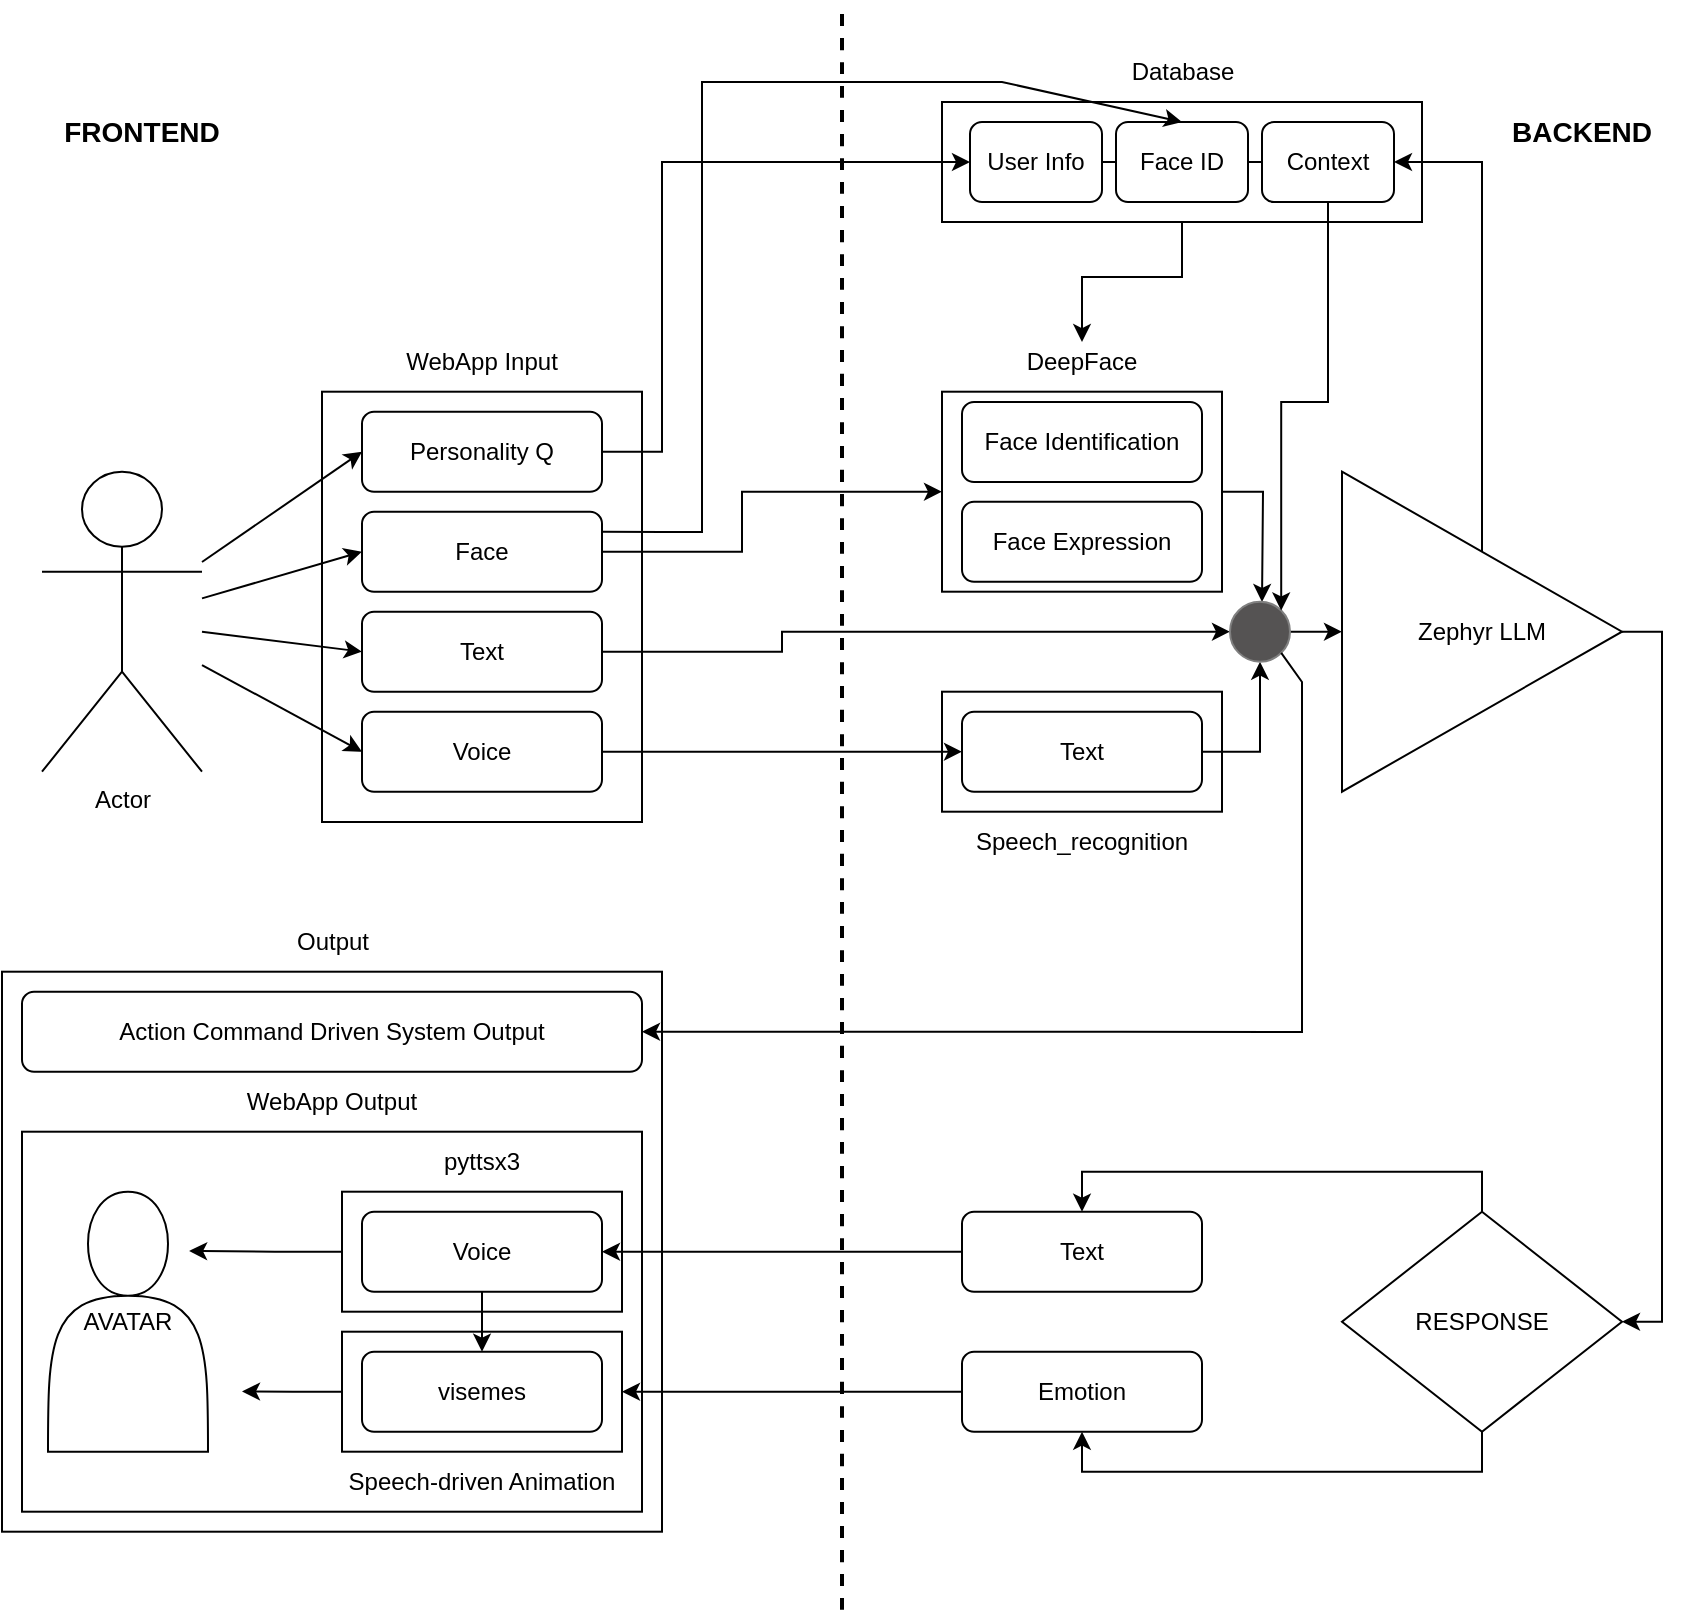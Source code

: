 <mxfile version="24.2.7" type="device">
  <diagram name="Page-1" id="-y3Bae4tI20VExq_1qtj">
    <mxGraphModel dx="1215" dy="647" grid="1" gridSize="10" guides="1" tooltips="1" connect="1" arrows="1" fold="1" page="1" pageScale="1" pageWidth="827" pageHeight="1169" math="0" shadow="0">
      <root>
        <mxCell id="0" />
        <mxCell id="1" parent="0" />
        <mxCell id="lA94gcOte_OkTWc4to1x-2" value="" style="rounded=0;whiteSpace=wrap;html=1;" parent="1" vertex="1">
          <mxGeometry x="20" y="604.85" width="330" height="280" as="geometry" />
        </mxCell>
        <mxCell id="9tDPQ-F5tBuBTvyauGK9-59" value="" style="rounded=0;whiteSpace=wrap;html=1;" parent="1" vertex="1">
          <mxGeometry x="30" y="684.85" width="310" height="190" as="geometry" />
        </mxCell>
        <mxCell id="9tDPQ-F5tBuBTvyauGK9-55" value="" style="rounded=0;whiteSpace=wrap;html=1;" parent="1" vertex="1">
          <mxGeometry x="190" y="714.85" width="140" height="60" as="geometry" />
        </mxCell>
        <mxCell id="9tDPQ-F5tBuBTvyauGK9-57" style="edgeStyle=orthogonalEdgeStyle;rounded=0;orthogonalLoop=1;jettySize=auto;html=1;exitX=0;exitY=0.5;exitDx=0;exitDy=0;" parent="1" source="9tDPQ-F5tBuBTvyauGK9-44" edge="1">
          <mxGeometry relative="1" as="geometry">
            <mxPoint x="140" y="814.739" as="targetPoint" />
          </mxGeometry>
        </mxCell>
        <mxCell id="9tDPQ-F5tBuBTvyauGK9-44" value="" style="rounded=0;whiteSpace=wrap;html=1;" parent="1" vertex="1">
          <mxGeometry x="190" y="784.85" width="140" height="60" as="geometry" />
        </mxCell>
        <mxCell id="9tDPQ-F5tBuBTvyauGK9-21" value="" style="rounded=0;whiteSpace=wrap;html=1;" parent="1" vertex="1">
          <mxGeometry x="490" y="464.85" width="140" height="60" as="geometry" />
        </mxCell>
        <mxCell id="9tDPQ-F5tBuBTvyauGK9-1" value="Actor" style="shape=umlActor;verticalLabelPosition=bottom;verticalAlign=top;html=1;outlineConnect=0;" parent="1" vertex="1">
          <mxGeometry x="40" y="354.85" width="80" height="150" as="geometry" />
        </mxCell>
        <mxCell id="9tDPQ-F5tBuBTvyauGK9-9" value="" style="rounded=0;whiteSpace=wrap;html=1;" parent="1" vertex="1">
          <mxGeometry x="180" y="314.85" width="160" height="215.15" as="geometry" />
        </mxCell>
        <mxCell id="cdbhqoS1kuBSXF2WR8cu-3" style="edgeStyle=orthogonalEdgeStyle;rounded=0;orthogonalLoop=1;jettySize=auto;html=1;exitX=1;exitY=0.5;exitDx=0;exitDy=0;entryX=0;entryY=0.5;entryDx=0;entryDy=0;" edge="1" parent="1" source="9tDPQ-F5tBuBTvyauGK9-2" target="9tDPQ-F5tBuBTvyauGK9-12">
          <mxGeometry relative="1" as="geometry">
            <Array as="points">
              <mxPoint x="390" y="395" />
              <mxPoint x="390" y="365" />
            </Array>
          </mxGeometry>
        </mxCell>
        <mxCell id="9tDPQ-F5tBuBTvyauGK9-2" value="Face" style="rounded=1;whiteSpace=wrap;html=1;" parent="1" vertex="1">
          <mxGeometry x="200" y="374.85" width="120" height="40" as="geometry" />
        </mxCell>
        <mxCell id="9tDPQ-F5tBuBTvyauGK9-29" style="edgeStyle=orthogonalEdgeStyle;rounded=0;orthogonalLoop=1;jettySize=auto;html=1;exitX=1;exitY=0.5;exitDx=0;exitDy=0;entryX=0;entryY=0.5;entryDx=0;entryDy=0;" parent="1" source="9tDPQ-F5tBuBTvyauGK9-4" target="9tDPQ-F5tBuBTvyauGK9-28" edge="1">
          <mxGeometry relative="1" as="geometry">
            <Array as="points">
              <mxPoint x="410" y="445" />
              <mxPoint x="410" y="435" />
            </Array>
          </mxGeometry>
        </mxCell>
        <mxCell id="9tDPQ-F5tBuBTvyauGK9-4" value="Text" style="rounded=1;whiteSpace=wrap;html=1;" parent="1" vertex="1">
          <mxGeometry x="200" y="424.85" width="120" height="40" as="geometry" />
        </mxCell>
        <mxCell id="9tDPQ-F5tBuBTvyauGK9-5" value="Voice" style="rounded=1;whiteSpace=wrap;html=1;" parent="1" vertex="1">
          <mxGeometry x="200" y="474.85" width="120" height="40" as="geometry" />
        </mxCell>
        <mxCell id="9tDPQ-F5tBuBTvyauGK9-6" value="" style="endArrow=classic;html=1;rounded=0;entryX=0;entryY=0.5;entryDx=0;entryDy=0;" parent="1" source="9tDPQ-F5tBuBTvyauGK9-1" target="9tDPQ-F5tBuBTvyauGK9-2" edge="1">
          <mxGeometry width="50" height="50" relative="1" as="geometry">
            <mxPoint x="260" y="474.85" as="sourcePoint" />
            <mxPoint x="310" y="424.85" as="targetPoint" />
          </mxGeometry>
        </mxCell>
        <mxCell id="9tDPQ-F5tBuBTvyauGK9-7" value="" style="endArrow=classic;html=1;rounded=0;entryX=0;entryY=0.5;entryDx=0;entryDy=0;" parent="1" source="9tDPQ-F5tBuBTvyauGK9-1" target="9tDPQ-F5tBuBTvyauGK9-4" edge="1">
          <mxGeometry width="50" height="50" relative="1" as="geometry">
            <mxPoint x="260" y="474.85" as="sourcePoint" />
            <mxPoint x="310" y="424.85" as="targetPoint" />
          </mxGeometry>
        </mxCell>
        <mxCell id="9tDPQ-F5tBuBTvyauGK9-8" value="" style="endArrow=classic;html=1;rounded=0;entryX=0;entryY=0.5;entryDx=0;entryDy=0;" parent="1" source="9tDPQ-F5tBuBTvyauGK9-1" target="9tDPQ-F5tBuBTvyauGK9-5" edge="1">
          <mxGeometry width="50" height="50" relative="1" as="geometry">
            <mxPoint x="130" y="454.85" as="sourcePoint" />
            <mxPoint x="210" y="439.85" as="targetPoint" />
          </mxGeometry>
        </mxCell>
        <mxCell id="9tDPQ-F5tBuBTvyauGK9-10" value="WebApp Input" style="text;html=1;align=center;verticalAlign=middle;whiteSpace=wrap;rounded=0;" parent="1" vertex="1">
          <mxGeometry x="215" y="284.85" width="90" height="30" as="geometry" />
        </mxCell>
        <mxCell id="cdbhqoS1kuBSXF2WR8cu-34" style="edgeStyle=orthogonalEdgeStyle;rounded=0;orthogonalLoop=1;jettySize=auto;html=1;exitX=1;exitY=0.5;exitDx=0;exitDy=0;" edge="1" parent="1" source="9tDPQ-F5tBuBTvyauGK9-12">
          <mxGeometry relative="1" as="geometry">
            <mxPoint x="650" y="420" as="targetPoint" />
          </mxGeometry>
        </mxCell>
        <mxCell id="9tDPQ-F5tBuBTvyauGK9-12" value="" style="rounded=0;whiteSpace=wrap;html=1;" parent="1" vertex="1">
          <mxGeometry x="490" y="314.85" width="140" height="100" as="geometry" />
        </mxCell>
        <mxCell id="9tDPQ-F5tBuBTvyauGK9-13" value="Face Identification" style="rounded=1;whiteSpace=wrap;html=1;" parent="1" vertex="1">
          <mxGeometry x="500" y="320" width="120" height="40" as="geometry" />
        </mxCell>
        <mxCell id="9tDPQ-F5tBuBTvyauGK9-14" value="Face Expression" style="rounded=1;whiteSpace=wrap;html=1;" parent="1" vertex="1">
          <mxGeometry x="500" y="369.85" width="120" height="40" as="geometry" />
        </mxCell>
        <mxCell id="9tDPQ-F5tBuBTvyauGK9-16" value="DeepFace" style="text;html=1;align=center;verticalAlign=middle;whiteSpace=wrap;rounded=0;" parent="1" vertex="1">
          <mxGeometry x="530" y="284.85" width="60" height="30" as="geometry" />
        </mxCell>
        <mxCell id="cdbhqoS1kuBSXF2WR8cu-23" style="edgeStyle=orthogonalEdgeStyle;rounded=0;orthogonalLoop=1;jettySize=auto;html=1;exitX=1;exitY=0.5;exitDx=0;exitDy=0;entryX=0.5;entryY=1;entryDx=0;entryDy=0;" edge="1" parent="1" source="9tDPQ-F5tBuBTvyauGK9-19" target="9tDPQ-F5tBuBTvyauGK9-28">
          <mxGeometry relative="1" as="geometry" />
        </mxCell>
        <mxCell id="9tDPQ-F5tBuBTvyauGK9-19" value="Text" style="rounded=1;whiteSpace=wrap;html=1;" parent="1" vertex="1">
          <mxGeometry x="500" y="474.85" width="120" height="40" as="geometry" />
        </mxCell>
        <mxCell id="9tDPQ-F5tBuBTvyauGK9-20" value="" style="endArrow=classic;html=1;rounded=0;exitX=1;exitY=0.5;exitDx=0;exitDy=0;entryX=0;entryY=0.5;entryDx=0;entryDy=0;" parent="1" source="9tDPQ-F5tBuBTvyauGK9-5" target="9tDPQ-F5tBuBTvyauGK9-19" edge="1">
          <mxGeometry width="50" height="50" relative="1" as="geometry">
            <mxPoint x="390" y="474.85" as="sourcePoint" />
            <mxPoint x="440" y="424.85" as="targetPoint" />
          </mxGeometry>
        </mxCell>
        <mxCell id="9tDPQ-F5tBuBTvyauGK9-23" value="Speech_recognition" style="text;html=1;align=center;verticalAlign=middle;whiteSpace=wrap;rounded=0;" parent="1" vertex="1">
          <mxGeometry x="530" y="524.85" width="60" height="30" as="geometry" />
        </mxCell>
        <mxCell id="9tDPQ-F5tBuBTvyauGK9-33" style="edgeStyle=orthogonalEdgeStyle;rounded=0;orthogonalLoop=1;jettySize=auto;html=1;exitX=1;exitY=0.5;exitDx=0;exitDy=0;entryX=1;entryY=0.5;entryDx=0;entryDy=0;" parent="1" source="9tDPQ-F5tBuBTvyauGK9-24" target="9tDPQ-F5tBuBTvyauGK9-32" edge="1">
          <mxGeometry relative="1" as="geometry" />
        </mxCell>
        <mxCell id="9tDPQ-F5tBuBTvyauGK9-24" value="Zephyr LLM" style="triangle;whiteSpace=wrap;html=1;" parent="1" vertex="1">
          <mxGeometry x="690" y="354.85" width="140" height="160" as="geometry" />
        </mxCell>
        <mxCell id="9tDPQ-F5tBuBTvyauGK9-31" style="edgeStyle=orthogonalEdgeStyle;rounded=0;orthogonalLoop=1;jettySize=auto;html=1;exitX=1;exitY=0.5;exitDx=0;exitDy=0;entryX=0;entryY=0.5;entryDx=0;entryDy=0;" parent="1" source="9tDPQ-F5tBuBTvyauGK9-28" target="9tDPQ-F5tBuBTvyauGK9-24" edge="1">
          <mxGeometry relative="1" as="geometry" />
        </mxCell>
        <mxCell id="9tDPQ-F5tBuBTvyauGK9-28" value="" style="ellipse;whiteSpace=wrap;html=1;aspect=fixed;strokeColor=#808080;fillColor=#555353;" parent="1" vertex="1">
          <mxGeometry x="634" y="419.85" width="30" height="30" as="geometry" />
        </mxCell>
        <mxCell id="9tDPQ-F5tBuBTvyauGK9-47" style="edgeStyle=orthogonalEdgeStyle;rounded=0;orthogonalLoop=1;jettySize=auto;html=1;exitX=0.5;exitY=0;exitDx=0;exitDy=0;entryX=0.5;entryY=0;entryDx=0;entryDy=0;" parent="1" source="9tDPQ-F5tBuBTvyauGK9-32" target="9tDPQ-F5tBuBTvyauGK9-35" edge="1">
          <mxGeometry relative="1" as="geometry" />
        </mxCell>
        <mxCell id="9tDPQ-F5tBuBTvyauGK9-48" style="edgeStyle=orthogonalEdgeStyle;rounded=0;orthogonalLoop=1;jettySize=auto;html=1;exitX=0.5;exitY=1;exitDx=0;exitDy=0;entryX=0.5;entryY=1;entryDx=0;entryDy=0;" parent="1" source="9tDPQ-F5tBuBTvyauGK9-32" target="9tDPQ-F5tBuBTvyauGK9-38" edge="1">
          <mxGeometry relative="1" as="geometry" />
        </mxCell>
        <mxCell id="9tDPQ-F5tBuBTvyauGK9-32" value="RESPONSE" style="rhombus;whiteSpace=wrap;html=1;" parent="1" vertex="1">
          <mxGeometry x="690" y="724.85" width="140" height="110" as="geometry" />
        </mxCell>
        <mxCell id="9tDPQ-F5tBuBTvyauGK9-49" style="edgeStyle=orthogonalEdgeStyle;rounded=0;orthogonalLoop=1;jettySize=auto;html=1;exitX=0;exitY=0.5;exitDx=0;exitDy=0;entryX=1;entryY=0.5;entryDx=0;entryDy=0;" parent="1" source="9tDPQ-F5tBuBTvyauGK9-35" target="9tDPQ-F5tBuBTvyauGK9-37" edge="1">
          <mxGeometry relative="1" as="geometry" />
        </mxCell>
        <mxCell id="9tDPQ-F5tBuBTvyauGK9-35" value="Text" style="rounded=1;whiteSpace=wrap;html=1;" parent="1" vertex="1">
          <mxGeometry x="500" y="724.85" width="120" height="40" as="geometry" />
        </mxCell>
        <mxCell id="9tDPQ-F5tBuBTvyauGK9-53" style="edgeStyle=orthogonalEdgeStyle;rounded=0;orthogonalLoop=1;jettySize=auto;html=1;exitX=0.5;exitY=1;exitDx=0;exitDy=0;entryX=0.5;entryY=0;entryDx=0;entryDy=0;" parent="1" source="9tDPQ-F5tBuBTvyauGK9-37" target="9tDPQ-F5tBuBTvyauGK9-42" edge="1">
          <mxGeometry relative="1" as="geometry" />
        </mxCell>
        <mxCell id="9tDPQ-F5tBuBTvyauGK9-37" value="Voice" style="rounded=1;whiteSpace=wrap;html=1;" parent="1" vertex="1">
          <mxGeometry x="200" y="724.85" width="120" height="40" as="geometry" />
        </mxCell>
        <mxCell id="9tDPQ-F5tBuBTvyauGK9-51" style="edgeStyle=orthogonalEdgeStyle;rounded=0;orthogonalLoop=1;jettySize=auto;html=1;exitX=0;exitY=0.5;exitDx=0;exitDy=0;entryX=1;entryY=0.5;entryDx=0;entryDy=0;" parent="1" source="9tDPQ-F5tBuBTvyauGK9-38" target="9tDPQ-F5tBuBTvyauGK9-44" edge="1">
          <mxGeometry relative="1" as="geometry" />
        </mxCell>
        <mxCell id="9tDPQ-F5tBuBTvyauGK9-38" value="Emotion" style="rounded=1;whiteSpace=wrap;html=1;" parent="1" vertex="1">
          <mxGeometry x="500" y="794.85" width="120" height="40" as="geometry" />
        </mxCell>
        <mxCell id="9tDPQ-F5tBuBTvyauGK9-42" value="visemes" style="rounded=1;whiteSpace=wrap;html=1;" parent="1" vertex="1">
          <mxGeometry x="200" y="794.85" width="120" height="40" as="geometry" />
        </mxCell>
        <mxCell id="9tDPQ-F5tBuBTvyauGK9-45" value="Speech-driven Animation" style="text;html=1;align=center;verticalAlign=middle;whiteSpace=wrap;rounded=0;" parent="1" vertex="1">
          <mxGeometry x="190" y="844.85" width="140" height="30" as="geometry" />
        </mxCell>
        <mxCell id="9tDPQ-F5tBuBTvyauGK9-54" value="AVATAR" style="shape=actor;whiteSpace=wrap;html=1;" parent="1" vertex="1">
          <mxGeometry x="43" y="714.85" width="80" height="130" as="geometry" />
        </mxCell>
        <mxCell id="9tDPQ-F5tBuBTvyauGK9-56" value="pyttsx3" style="text;html=1;align=center;verticalAlign=middle;whiteSpace=wrap;rounded=0;" parent="1" vertex="1">
          <mxGeometry x="230" y="684.85" width="60" height="30" as="geometry" />
        </mxCell>
        <mxCell id="9tDPQ-F5tBuBTvyauGK9-58" style="edgeStyle=orthogonalEdgeStyle;rounded=0;orthogonalLoop=1;jettySize=auto;html=1;exitX=0;exitY=0.5;exitDx=0;exitDy=0;entryX=0.882;entryY=0.228;entryDx=0;entryDy=0;entryPerimeter=0;" parent="1" source="9tDPQ-F5tBuBTvyauGK9-55" target="9tDPQ-F5tBuBTvyauGK9-54" edge="1">
          <mxGeometry relative="1" as="geometry" />
        </mxCell>
        <mxCell id="9tDPQ-F5tBuBTvyauGK9-60" value="WebApp Output" style="text;html=1;align=center;verticalAlign=middle;whiteSpace=wrap;rounded=0;" parent="1" vertex="1">
          <mxGeometry x="135" y="654.85" width="100" height="30" as="geometry" />
        </mxCell>
        <mxCell id="9tDPQ-F5tBuBTvyauGK9-62" value="&lt;b&gt;&lt;font style=&quot;font-size: 14px;&quot;&gt;BACKEND&lt;/font&gt;&lt;/b&gt;" style="text;html=1;align=center;verticalAlign=middle;whiteSpace=wrap;rounded=0;" parent="1" vertex="1">
          <mxGeometry x="760" y="170.0" width="100" height="30" as="geometry" />
        </mxCell>
        <mxCell id="9tDPQ-F5tBuBTvyauGK9-64" value="&lt;b&gt;&lt;font style=&quot;font-size: 14px;&quot;&gt;FRONTEND&lt;/font&gt;&lt;/b&gt;" style="text;html=1;align=center;verticalAlign=middle;whiteSpace=wrap;rounded=0;" parent="1" vertex="1">
          <mxGeometry x="40" y="170.0" width="100" height="30" as="geometry" />
        </mxCell>
        <mxCell id="lA94gcOte_OkTWc4to1x-3" value="Output" style="text;html=1;align=center;verticalAlign=middle;resizable=0;points=[];autosize=1;strokeColor=none;fillColor=none;" parent="1" vertex="1">
          <mxGeometry x="155" y="574.85" width="60" height="30" as="geometry" />
        </mxCell>
        <mxCell id="lA94gcOte_OkTWc4to1x-4" value="Action Command Driven System Output" style="rounded=1;whiteSpace=wrap;html=1;" parent="1" vertex="1">
          <mxGeometry x="30" y="614.85" width="310" height="40" as="geometry" />
        </mxCell>
        <mxCell id="lA94gcOte_OkTWc4to1x-6" value="" style="endArrow=classic;html=1;rounded=0;exitX=1;exitY=1;exitDx=0;exitDy=0;entryX=1;entryY=0.5;entryDx=0;entryDy=0;" parent="1" source="9tDPQ-F5tBuBTvyauGK9-28" target="lA94gcOte_OkTWc4to1x-4" edge="1">
          <mxGeometry width="50" height="50" relative="1" as="geometry">
            <mxPoint x="544" y="594.85" as="sourcePoint" />
            <mxPoint x="580" y="644.85" as="targetPoint" />
            <Array as="points">
              <mxPoint x="670" y="460" />
              <mxPoint x="670" y="635" />
              <mxPoint x="580" y="634.85" />
            </Array>
          </mxGeometry>
        </mxCell>
        <mxCell id="cdbhqoS1kuBSXF2WR8cu-1" value="" style="rounded=0;whiteSpace=wrap;html=1;" vertex="1" parent="1">
          <mxGeometry x="490" y="170" width="240" height="60" as="geometry" />
        </mxCell>
        <mxCell id="cdbhqoS1kuBSXF2WR8cu-9" style="edgeStyle=orthogonalEdgeStyle;rounded=0;orthogonalLoop=1;jettySize=auto;html=1;exitX=1;exitY=0.5;exitDx=0;exitDy=0;entryX=0;entryY=0.5;entryDx=0;entryDy=0;" edge="1" parent="1" source="cdbhqoS1kuBSXF2WR8cu-2" target="cdbhqoS1kuBSXF2WR8cu-6">
          <mxGeometry relative="1" as="geometry">
            <Array as="points">
              <mxPoint x="350" y="345" />
              <mxPoint x="350" y="200" />
            </Array>
          </mxGeometry>
        </mxCell>
        <mxCell id="cdbhqoS1kuBSXF2WR8cu-2" value="Personality Q" style="rounded=1;whiteSpace=wrap;html=1;" vertex="1" parent="1">
          <mxGeometry x="200" y="324.85" width="120" height="40" as="geometry" />
        </mxCell>
        <mxCell id="cdbhqoS1kuBSXF2WR8cu-5" value="Database" style="text;html=1;align=center;verticalAlign=middle;resizable=0;points=[];autosize=1;strokeColor=none;fillColor=none;" vertex="1" parent="1">
          <mxGeometry x="575" y="140" width="70" height="30" as="geometry" />
        </mxCell>
        <mxCell id="cdbhqoS1kuBSXF2WR8cu-6" value="User Info" style="rounded=1;whiteSpace=wrap;html=1;" vertex="1" parent="1">
          <mxGeometry x="504" y="180" width="66" height="40" as="geometry" />
        </mxCell>
        <mxCell id="cdbhqoS1kuBSXF2WR8cu-7" value="Face ID" style="rounded=1;whiteSpace=wrap;html=1;" vertex="1" parent="1">
          <mxGeometry x="577" y="180" width="66" height="40" as="geometry" />
        </mxCell>
        <mxCell id="cdbhqoS1kuBSXF2WR8cu-32" style="edgeStyle=orthogonalEdgeStyle;rounded=0;orthogonalLoop=1;jettySize=auto;html=1;exitX=0.5;exitY=1;exitDx=0;exitDy=0;entryX=1;entryY=0;entryDx=0;entryDy=0;" edge="1" parent="1" source="cdbhqoS1kuBSXF2WR8cu-8" target="9tDPQ-F5tBuBTvyauGK9-28">
          <mxGeometry relative="1" as="geometry" />
        </mxCell>
        <mxCell id="cdbhqoS1kuBSXF2WR8cu-8" value="Context" style="rounded=1;whiteSpace=wrap;html=1;" vertex="1" parent="1">
          <mxGeometry x="650" y="180" width="66" height="40" as="geometry" />
        </mxCell>
        <mxCell id="cdbhqoS1kuBSXF2WR8cu-17" value="" style="endArrow=classic;html=1;rounded=0;exitX=1;exitY=0.25;exitDx=0;exitDy=0;entryX=0.5;entryY=0;entryDx=0;entryDy=0;" edge="1" parent="1" source="9tDPQ-F5tBuBTvyauGK9-2" target="cdbhqoS1kuBSXF2WR8cu-7">
          <mxGeometry width="50" height="50" relative="1" as="geometry">
            <mxPoint x="370" y="370" as="sourcePoint" />
            <mxPoint x="420" y="320" as="targetPoint" />
            <Array as="points">
              <mxPoint x="350" y="385" />
              <mxPoint x="370" y="385" />
              <mxPoint x="370" y="250" />
              <mxPoint x="370" y="160" />
              <mxPoint x="520" y="160" />
            </Array>
          </mxGeometry>
        </mxCell>
        <mxCell id="cdbhqoS1kuBSXF2WR8cu-18" style="edgeStyle=orthogonalEdgeStyle;rounded=0;orthogonalLoop=1;jettySize=auto;html=1;exitX=0.5;exitY=1;exitDx=0;exitDy=0;entryX=0.5;entryY=0.172;entryDx=0;entryDy=0;entryPerimeter=0;" edge="1" parent="1" source="cdbhqoS1kuBSXF2WR8cu-1" target="9tDPQ-F5tBuBTvyauGK9-16">
          <mxGeometry relative="1" as="geometry" />
        </mxCell>
        <mxCell id="cdbhqoS1kuBSXF2WR8cu-20" value="" style="endArrow=none;dashed=1;html=1;rounded=0;jumpSize=6;strokeWidth=2;curved=1;" edge="1" parent="1">
          <mxGeometry width="50" height="50" relative="1" as="geometry">
            <mxPoint x="440" y="923.879" as="sourcePoint" />
            <mxPoint x="440" y="120" as="targetPoint" />
          </mxGeometry>
        </mxCell>
        <mxCell id="cdbhqoS1kuBSXF2WR8cu-21" value="" style="endArrow=classic;html=1;rounded=0;entryX=0;entryY=0.5;entryDx=0;entryDy=0;" edge="1" parent="1" target="cdbhqoS1kuBSXF2WR8cu-2">
          <mxGeometry width="50" height="50" relative="1" as="geometry">
            <mxPoint x="120" y="400" as="sourcePoint" />
            <mxPoint x="190" y="374.85" as="targetPoint" />
          </mxGeometry>
        </mxCell>
        <mxCell id="cdbhqoS1kuBSXF2WR8cu-24" style="edgeStyle=orthogonalEdgeStyle;rounded=0;orthogonalLoop=1;jettySize=auto;html=1;exitX=0.5;exitY=0;exitDx=0;exitDy=0;entryX=1;entryY=0.5;entryDx=0;entryDy=0;" edge="1" parent="1" source="9tDPQ-F5tBuBTvyauGK9-24" target="cdbhqoS1kuBSXF2WR8cu-8">
          <mxGeometry relative="1" as="geometry" />
        </mxCell>
        <mxCell id="cdbhqoS1kuBSXF2WR8cu-26" value="" style="endArrow=none;html=1;rounded=0;exitX=1;exitY=0.5;exitDx=0;exitDy=0;entryX=0;entryY=0.5;entryDx=0;entryDy=0;" edge="1" parent="1" source="cdbhqoS1kuBSXF2WR8cu-6" target="cdbhqoS1kuBSXF2WR8cu-7">
          <mxGeometry width="50" height="50" relative="1" as="geometry">
            <mxPoint x="504" y="300" as="sourcePoint" />
            <mxPoint x="554" y="250" as="targetPoint" />
          </mxGeometry>
        </mxCell>
        <mxCell id="cdbhqoS1kuBSXF2WR8cu-30" value="" style="endArrow=none;html=1;rounded=0;entryX=0;entryY=0.5;entryDx=0;entryDy=0;exitX=1;exitY=0.5;exitDx=0;exitDy=0;" edge="1" parent="1" source="cdbhqoS1kuBSXF2WR8cu-7" target="cdbhqoS1kuBSXF2WR8cu-8">
          <mxGeometry width="50" height="50" relative="1" as="geometry">
            <mxPoint x="520" y="340" as="sourcePoint" />
            <mxPoint x="570" y="290" as="targetPoint" />
          </mxGeometry>
        </mxCell>
      </root>
    </mxGraphModel>
  </diagram>
</mxfile>
